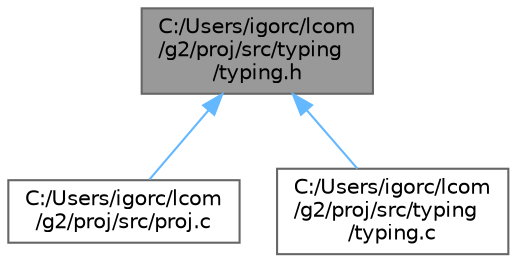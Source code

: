 digraph "C:/Users/igorc/lcom/g2/proj/src/typing/typing.h"
{
 // LATEX_PDF_SIZE
  bgcolor="transparent";
  edge [fontname=Helvetica,fontsize=10,labelfontname=Helvetica,labelfontsize=10];
  node [fontname=Helvetica,fontsize=10,shape=box,height=0.2,width=0.4];
  Node1 [id="Node000001",label="C:/Users/igorc/lcom\l/g2/proj/src/typing\l/typing.h",height=0.2,width=0.4,color="gray40", fillcolor="grey60", style="filled", fontcolor="black",tooltip=" "];
  Node1 -> Node2 [id="edge1_Node000001_Node000002",dir="back",color="steelblue1",style="solid",tooltip=" "];
  Node2 [id="Node000002",label="C:/Users/igorc/lcom\l/g2/proj/src/proj.c",height=0.2,width=0.4,color="grey40", fillcolor="white", style="filled",URL="$proj_8c.html",tooltip=" "];
  Node1 -> Node3 [id="edge2_Node000001_Node000003",dir="back",color="steelblue1",style="solid",tooltip=" "];
  Node3 [id="Node000003",label="C:/Users/igorc/lcom\l/g2/proj/src/typing\l/typing.c",height=0.2,width=0.4,color="grey40", fillcolor="white", style="filled",URL="$typing_8c.html",tooltip=" "];
}
